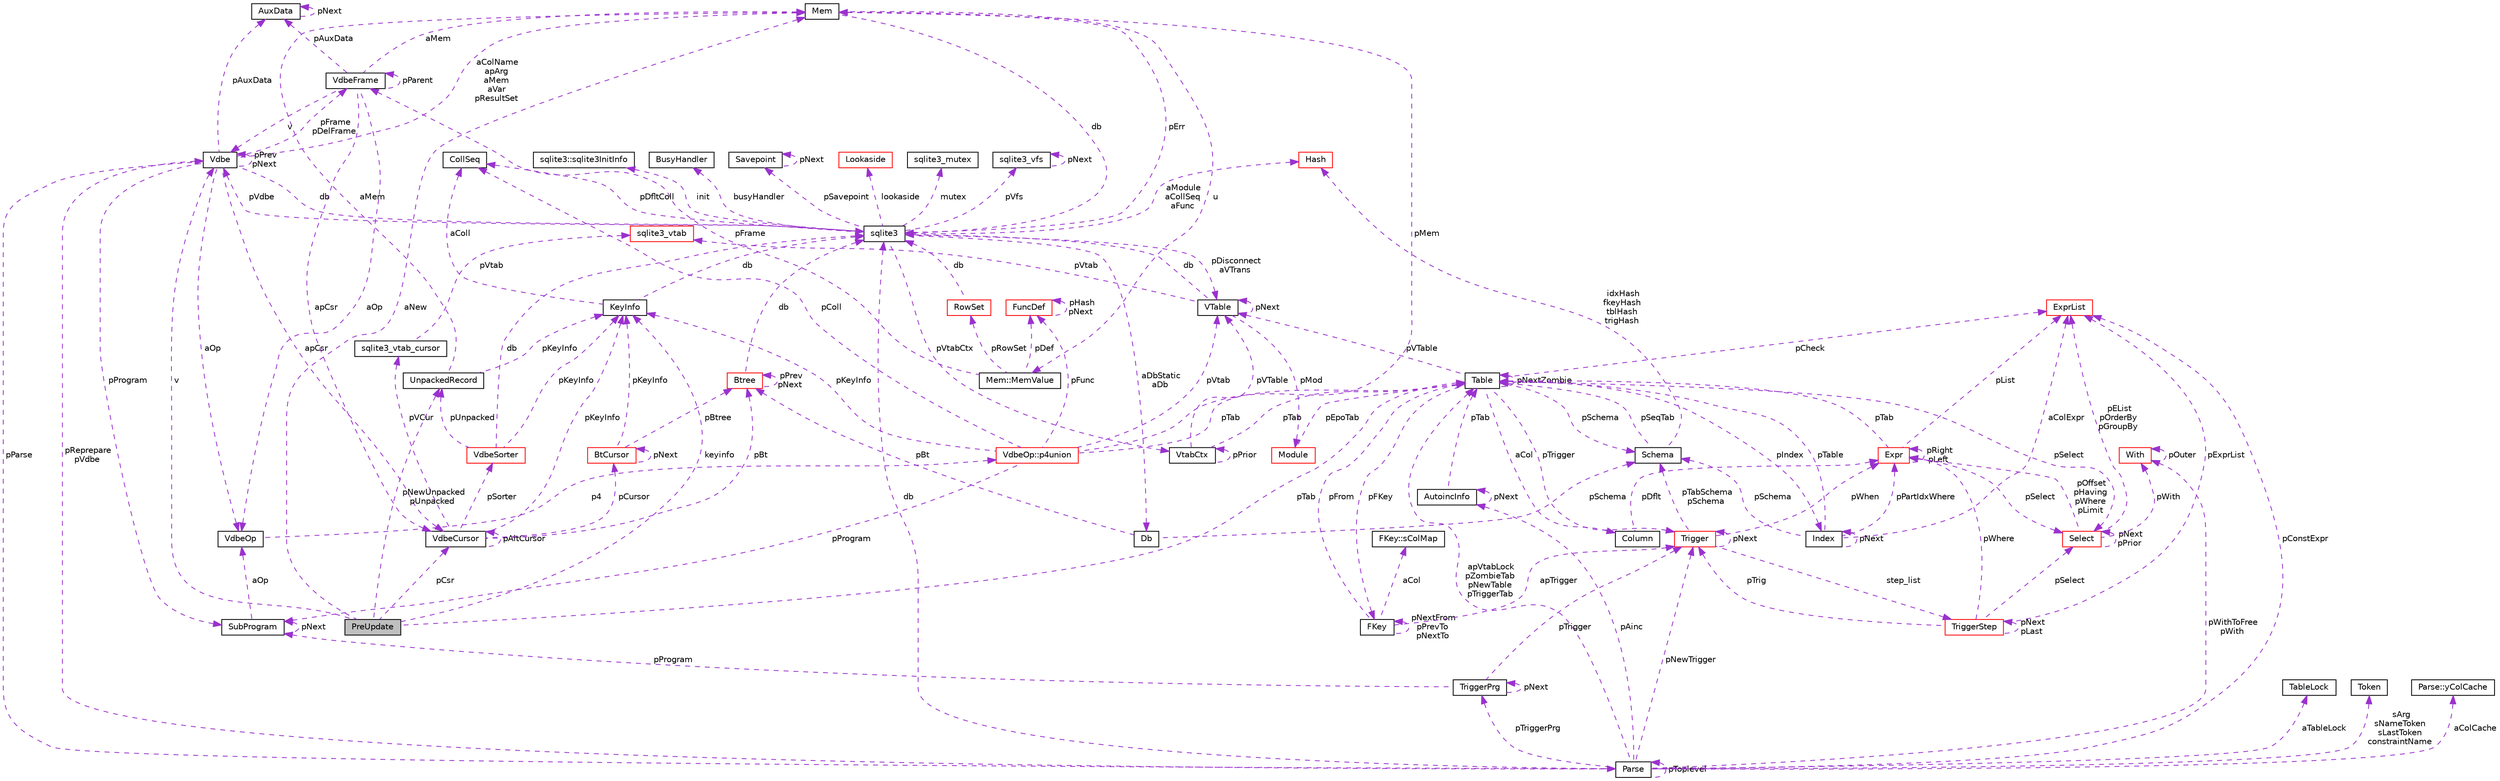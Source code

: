 digraph "PreUpdate"
{
  edge [fontname="Helvetica",fontsize="10",labelfontname="Helvetica",labelfontsize="10"];
  node [fontname="Helvetica",fontsize="10",shape=record];
  Node1 [label="PreUpdate",height=0.2,width=0.4,color="black", fillcolor="grey75", style="filled", fontcolor="black"];
  Node2 -> Node1 [dir="back",color="darkorchid3",fontsize="10",style="dashed",label=" aNew" ,fontname="Helvetica"];
  Node2 [label="Mem",height=0.2,width=0.4,color="black", fillcolor="white", style="filled",URL="$structMem.html"];
  Node3 -> Node2 [dir="back",color="darkorchid3",fontsize="10",style="dashed",label=" u" ,fontname="Helvetica"];
  Node3 [label="Mem::MemValue",height=0.2,width=0.4,color="black", fillcolor="white", style="filled",URL="$unionMem_1_1MemValue.html"];
  Node4 -> Node3 [dir="back",color="darkorchid3",fontsize="10",style="dashed",label=" pFrame" ,fontname="Helvetica"];
  Node4 [label="VdbeFrame",height=0.2,width=0.4,color="black", fillcolor="white", style="filled",URL="$structVdbeFrame.html"];
  Node2 -> Node4 [dir="back",color="darkorchid3",fontsize="10",style="dashed",label=" aMem" ,fontname="Helvetica"];
  Node5 -> Node4 [dir="back",color="darkorchid3",fontsize="10",style="dashed",label=" v" ,fontname="Helvetica"];
  Node5 [label="Vdbe",height=0.2,width=0.4,color="black", fillcolor="white", style="filled",URL="$structVdbe.html"];
  Node2 -> Node5 [dir="back",color="darkorchid3",fontsize="10",style="dashed",label=" aColName\napArg\naMem\naVar\npResultSet" ,fontname="Helvetica"];
  Node5 -> Node5 [dir="back",color="darkorchid3",fontsize="10",style="dashed",label=" pPrev\npNext" ,fontname="Helvetica"];
  Node6 -> Node5 [dir="back",color="darkorchid3",fontsize="10",style="dashed",label=" db" ,fontname="Helvetica"];
  Node6 [label="sqlite3",height=0.2,width=0.4,color="black", fillcolor="white", style="filled",URL="$structsqlite3.html"];
  Node2 -> Node6 [dir="back",color="darkorchid3",fontsize="10",style="dashed",label=" pErr" ,fontname="Helvetica"];
  Node5 -> Node6 [dir="back",color="darkorchid3",fontsize="10",style="dashed",label=" pVdbe" ,fontname="Helvetica"];
  Node7 -> Node6 [dir="back",color="darkorchid3",fontsize="10",style="dashed",label=" pSavepoint" ,fontname="Helvetica"];
  Node7 [label="Savepoint",height=0.2,width=0.4,color="black", fillcolor="white", style="filled",URL="$structSavepoint.html"];
  Node7 -> Node7 [dir="back",color="darkorchid3",fontsize="10",style="dashed",label=" pNext" ,fontname="Helvetica"];
  Node8 -> Node6 [dir="back",color="darkorchid3",fontsize="10",style="dashed",label=" lookaside" ,fontname="Helvetica"];
  Node8 [label="Lookaside",height=0.2,width=0.4,color="red", fillcolor="white", style="filled",URL="$structLookaside.html"];
  Node9 -> Node6 [dir="back",color="darkorchid3",fontsize="10",style="dashed",label=" mutex" ,fontname="Helvetica"];
  Node9 [label="sqlite3_mutex",height=0.2,width=0.4,color="black", fillcolor="white", style="filled",URL="$structsqlite3__mutex.html"];
  Node10 -> Node6 [dir="back",color="darkorchid3",fontsize="10",style="dashed",label=" pVfs" ,fontname="Helvetica"];
  Node10 [label="sqlite3_vfs",height=0.2,width=0.4,color="black", fillcolor="white", style="filled",URL="$structsqlite3__vfs.html"];
  Node10 -> Node10 [dir="back",color="darkorchid3",fontsize="10",style="dashed",label=" pNext" ,fontname="Helvetica"];
  Node11 -> Node6 [dir="back",color="darkorchid3",fontsize="10",style="dashed",label=" init" ,fontname="Helvetica"];
  Node11 [label="sqlite3::sqlite3InitInfo",height=0.2,width=0.4,color="black", fillcolor="white", style="filled",URL="$structsqlite3_1_1sqlite3InitInfo.html"];
  Node12 -> Node6 [dir="back",color="darkorchid3",fontsize="10",style="dashed",label=" busyHandler" ,fontname="Helvetica"];
  Node12 [label="BusyHandler",height=0.2,width=0.4,color="black", fillcolor="white", style="filled",URL="$structBusyHandler.html"];
  Node13 -> Node6 [dir="back",color="darkorchid3",fontsize="10",style="dashed",label=" pVtabCtx" ,fontname="Helvetica"];
  Node13 [label="VtabCtx",height=0.2,width=0.4,color="black", fillcolor="white", style="filled",URL="$structVtabCtx.html"];
  Node13 -> Node13 [dir="back",color="darkorchid3",fontsize="10",style="dashed",label=" pPrior" ,fontname="Helvetica"];
  Node14 -> Node13 [dir="back",color="darkorchid3",fontsize="10",style="dashed",label=" pVTable" ,fontname="Helvetica"];
  Node14 [label="VTable",height=0.2,width=0.4,color="black", fillcolor="white", style="filled",URL="$structVTable.html"];
  Node6 -> Node14 [dir="back",color="darkorchid3",fontsize="10",style="dashed",label=" db" ,fontname="Helvetica"];
  Node14 -> Node14 [dir="back",color="darkorchid3",fontsize="10",style="dashed",label=" pNext" ,fontname="Helvetica"];
  Node15 -> Node14 [dir="back",color="darkorchid3",fontsize="10",style="dashed",label=" pMod" ,fontname="Helvetica"];
  Node15 [label="Module",height=0.2,width=0.4,color="red", fillcolor="white", style="filled",URL="$structModule.html"];
  Node16 -> Node15 [dir="back",color="darkorchid3",fontsize="10",style="dashed",label=" pEpoTab" ,fontname="Helvetica"];
  Node16 [label="Table",height=0.2,width=0.4,color="black", fillcolor="white", style="filled",URL="$structTable.html"];
  Node17 -> Node16 [dir="back",color="darkorchid3",fontsize="10",style="dashed",label=" pSchema" ,fontname="Helvetica"];
  Node17 [label="Schema",height=0.2,width=0.4,color="black", fillcolor="white", style="filled",URL="$structSchema.html"];
  Node16 -> Node17 [dir="back",color="darkorchid3",fontsize="10",style="dashed",label=" pSeqTab" ,fontname="Helvetica"];
  Node18 -> Node17 [dir="back",color="darkorchid3",fontsize="10",style="dashed",label=" idxHash\nfkeyHash\ntblHash\ntrigHash" ,fontname="Helvetica"];
  Node18 [label="Hash",height=0.2,width=0.4,color="red", fillcolor="white", style="filled",URL="$structHash.html"];
  Node19 -> Node16 [dir="back",color="darkorchid3",fontsize="10",style="dashed",label=" aCol" ,fontname="Helvetica"];
  Node19 [label="Column",height=0.2,width=0.4,color="black", fillcolor="white", style="filled",URL="$structColumn.html"];
  Node20 -> Node19 [dir="back",color="darkorchid3",fontsize="10",style="dashed",label=" pDflt" ,fontname="Helvetica"];
  Node20 [label="Expr",height=0.2,width=0.4,color="red", fillcolor="white", style="filled",URL="$structExpr.html"];
  Node20 -> Node20 [dir="back",color="darkorchid3",fontsize="10",style="dashed",label=" pRight\npLeft" ,fontname="Helvetica"];
  Node16 -> Node20 [dir="back",color="darkorchid3",fontsize="10",style="dashed",label=" pTab" ,fontname="Helvetica"];
  Node21 -> Node20 [dir="back",color="darkorchid3",fontsize="10",style="dashed",label=" pSelect" ,fontname="Helvetica"];
  Node21 [label="Select",height=0.2,width=0.4,color="red", fillcolor="white", style="filled",URL="$structSelect.html"];
  Node20 -> Node21 [dir="back",color="darkorchid3",fontsize="10",style="dashed",label=" pOffset\npHaving\npWhere\npLimit" ,fontname="Helvetica"];
  Node22 -> Node21 [dir="back",color="darkorchid3",fontsize="10",style="dashed",label=" pWith" ,fontname="Helvetica"];
  Node22 [label="With",height=0.2,width=0.4,color="red", fillcolor="white", style="filled",URL="$structWith.html"];
  Node22 -> Node22 [dir="back",color="darkorchid3",fontsize="10",style="dashed",label=" pOuter" ,fontname="Helvetica"];
  Node21 -> Node21 [dir="back",color="darkorchid3",fontsize="10",style="dashed",label=" pNext\npPrior" ,fontname="Helvetica"];
  Node23 -> Node21 [dir="back",color="darkorchid3",fontsize="10",style="dashed",label=" pEList\npOrderBy\npGroupBy" ,fontname="Helvetica"];
  Node23 [label="ExprList",height=0.2,width=0.4,color="red", fillcolor="white", style="filled",URL="$structExprList.html"];
  Node23 -> Node20 [dir="back",color="darkorchid3",fontsize="10",style="dashed",label=" pList" ,fontname="Helvetica"];
  Node24 -> Node16 [dir="back",color="darkorchid3",fontsize="10",style="dashed",label=" pFKey" ,fontname="Helvetica"];
  Node24 [label="FKey",height=0.2,width=0.4,color="black", fillcolor="white", style="filled",URL="$structFKey.html"];
  Node25 -> Node24 [dir="back",color="darkorchid3",fontsize="10",style="dashed",label=" aCol" ,fontname="Helvetica"];
  Node25 [label="FKey::sColMap",height=0.2,width=0.4,color="black", fillcolor="white", style="filled",URL="$structFKey_1_1sColMap.html"];
  Node24 -> Node24 [dir="back",color="darkorchid3",fontsize="10",style="dashed",label=" pNextFrom\npPrevTo\npNextTo" ,fontname="Helvetica"];
  Node16 -> Node24 [dir="back",color="darkorchid3",fontsize="10",style="dashed",label=" pFrom" ,fontname="Helvetica"];
  Node26 -> Node24 [dir="back",color="darkorchid3",fontsize="10",style="dashed",label=" apTrigger" ,fontname="Helvetica"];
  Node26 [label="Trigger",height=0.2,width=0.4,color="red", fillcolor="white", style="filled",URL="$structTrigger.html"];
  Node27 -> Node26 [dir="back",color="darkorchid3",fontsize="10",style="dashed",label=" step_list" ,fontname="Helvetica"];
  Node27 [label="TriggerStep",height=0.2,width=0.4,color="red", fillcolor="white", style="filled",URL="$structTriggerStep.html"];
  Node27 -> Node27 [dir="back",color="darkorchid3",fontsize="10",style="dashed",label=" pNext\npLast" ,fontname="Helvetica"];
  Node20 -> Node27 [dir="back",color="darkorchid3",fontsize="10",style="dashed",label=" pWhere" ,fontname="Helvetica"];
  Node21 -> Node27 [dir="back",color="darkorchid3",fontsize="10",style="dashed",label=" pSelect" ,fontname="Helvetica"];
  Node26 -> Node27 [dir="back",color="darkorchid3",fontsize="10",style="dashed",label=" pTrig" ,fontname="Helvetica"];
  Node23 -> Node27 [dir="back",color="darkorchid3",fontsize="10",style="dashed",label=" pExprList" ,fontname="Helvetica"];
  Node17 -> Node26 [dir="back",color="darkorchid3",fontsize="10",style="dashed",label=" pTabSchema\npSchema" ,fontname="Helvetica"];
  Node20 -> Node26 [dir="back",color="darkorchid3",fontsize="10",style="dashed",label=" pWhen" ,fontname="Helvetica"];
  Node26 -> Node26 [dir="back",color="darkorchid3",fontsize="10",style="dashed",label=" pNext" ,fontname="Helvetica"];
  Node14 -> Node16 [dir="back",color="darkorchid3",fontsize="10",style="dashed",label=" pVTable" ,fontname="Helvetica"];
  Node16 -> Node16 [dir="back",color="darkorchid3",fontsize="10",style="dashed",label=" pNextZombie" ,fontname="Helvetica"];
  Node26 -> Node16 [dir="back",color="darkorchid3",fontsize="10",style="dashed",label=" pTrigger" ,fontname="Helvetica"];
  Node21 -> Node16 [dir="back",color="darkorchid3",fontsize="10",style="dashed",label=" pSelect" ,fontname="Helvetica"];
  Node23 -> Node16 [dir="back",color="darkorchid3",fontsize="10",style="dashed",label=" pCheck" ,fontname="Helvetica"];
  Node28 -> Node16 [dir="back",color="darkorchid3",fontsize="10",style="dashed",label=" pIndex" ,fontname="Helvetica"];
  Node28 [label="Index",height=0.2,width=0.4,color="black", fillcolor="white", style="filled",URL="$structIndex.html"];
  Node17 -> Node28 [dir="back",color="darkorchid3",fontsize="10",style="dashed",label=" pSchema" ,fontname="Helvetica"];
  Node20 -> Node28 [dir="back",color="darkorchid3",fontsize="10",style="dashed",label=" pPartIdxWhere" ,fontname="Helvetica"];
  Node16 -> Node28 [dir="back",color="darkorchid3",fontsize="10",style="dashed",label=" pTable" ,fontname="Helvetica"];
  Node23 -> Node28 [dir="back",color="darkorchid3",fontsize="10",style="dashed",label=" aColExpr" ,fontname="Helvetica"];
  Node28 -> Node28 [dir="back",color="darkorchid3",fontsize="10",style="dashed",label=" pNext" ,fontname="Helvetica"];
  Node29 -> Node14 [dir="back",color="darkorchid3",fontsize="10",style="dashed",label=" pVtab" ,fontname="Helvetica"];
  Node29 [label="sqlite3_vtab",height=0.2,width=0.4,color="red", fillcolor="white", style="filled",URL="$structsqlite3__vtab.html"];
  Node16 -> Node13 [dir="back",color="darkorchid3",fontsize="10",style="dashed",label=" pTab" ,fontname="Helvetica"];
  Node30 -> Node6 [dir="back",color="darkorchid3",fontsize="10",style="dashed",label=" pDfltColl" ,fontname="Helvetica"];
  Node30 [label="CollSeq",height=0.2,width=0.4,color="black", fillcolor="white", style="filled",URL="$structCollSeq.html"];
  Node14 -> Node6 [dir="back",color="darkorchid3",fontsize="10",style="dashed",label=" pDisconnect\naVTrans" ,fontname="Helvetica"];
  Node31 -> Node6 [dir="back",color="darkorchid3",fontsize="10",style="dashed",label=" aDbStatic\naDb" ,fontname="Helvetica"];
  Node31 [label="Db",height=0.2,width=0.4,color="black", fillcolor="white", style="filled",URL="$structDb.html"];
  Node17 -> Node31 [dir="back",color="darkorchid3",fontsize="10",style="dashed",label=" pSchema" ,fontname="Helvetica"];
  Node32 -> Node31 [dir="back",color="darkorchid3",fontsize="10",style="dashed",label=" pBt" ,fontname="Helvetica"];
  Node32 [label="Btree",height=0.2,width=0.4,color="red", fillcolor="white", style="filled",URL="$structBtree.html"];
  Node6 -> Node32 [dir="back",color="darkorchid3",fontsize="10",style="dashed",label=" db" ,fontname="Helvetica"];
  Node32 -> Node32 [dir="back",color="darkorchid3",fontsize="10",style="dashed",label=" pPrev\npNext" ,fontname="Helvetica"];
  Node18 -> Node6 [dir="back",color="darkorchid3",fontsize="10",style="dashed",label=" aModule\naCollSeq\naFunc" ,fontname="Helvetica"];
  Node4 -> Node5 [dir="back",color="darkorchid3",fontsize="10",style="dashed",label=" pFrame\npDelFrame" ,fontname="Helvetica"];
  Node33 -> Node5 [dir="back",color="darkorchid3",fontsize="10",style="dashed",label=" pAuxData" ,fontname="Helvetica"];
  Node33 [label="AuxData",height=0.2,width=0.4,color="black", fillcolor="white", style="filled",URL="$structAuxData.html"];
  Node33 -> Node33 [dir="back",color="darkorchid3",fontsize="10",style="dashed",label=" pNext" ,fontname="Helvetica"];
  Node34 -> Node5 [dir="back",color="darkorchid3",fontsize="10",style="dashed",label=" pProgram" ,fontname="Helvetica"];
  Node34 [label="SubProgram",height=0.2,width=0.4,color="black", fillcolor="white", style="filled",URL="$structSubProgram.html"];
  Node34 -> Node34 [dir="back",color="darkorchid3",fontsize="10",style="dashed",label=" pNext" ,fontname="Helvetica"];
  Node35 -> Node34 [dir="back",color="darkorchid3",fontsize="10",style="dashed",label=" aOp" ,fontname="Helvetica"];
  Node35 [label="VdbeOp",height=0.2,width=0.4,color="black", fillcolor="white", style="filled",URL="$structVdbeOp.html"];
  Node36 -> Node35 [dir="back",color="darkorchid3",fontsize="10",style="dashed",label=" p4" ,fontname="Helvetica"];
  Node36 [label="VdbeOp::p4union",height=0.2,width=0.4,color="red", fillcolor="white", style="filled",URL="$unionVdbeOp_1_1p4union.html"];
  Node2 -> Node36 [dir="back",color="darkorchid3",fontsize="10",style="dashed",label=" pMem" ,fontname="Helvetica"];
  Node30 -> Node36 [dir="back",color="darkorchid3",fontsize="10",style="dashed",label=" pColl" ,fontname="Helvetica"];
  Node14 -> Node36 [dir="back",color="darkorchid3",fontsize="10",style="dashed",label=" pVtab" ,fontname="Helvetica"];
  Node16 -> Node36 [dir="back",color="darkorchid3",fontsize="10",style="dashed",label=" pTab" ,fontname="Helvetica"];
  Node34 -> Node36 [dir="back",color="darkorchid3",fontsize="10",style="dashed",label=" pProgram" ,fontname="Helvetica"];
  Node37 -> Node36 [dir="back",color="darkorchid3",fontsize="10",style="dashed",label=" pKeyInfo" ,fontname="Helvetica"];
  Node37 [label="KeyInfo",height=0.2,width=0.4,color="black", fillcolor="white", style="filled",URL="$structKeyInfo.html"];
  Node6 -> Node37 [dir="back",color="darkorchid3",fontsize="10",style="dashed",label=" db" ,fontname="Helvetica"];
  Node30 -> Node37 [dir="back",color="darkorchid3",fontsize="10",style="dashed",label=" aColl" ,fontname="Helvetica"];
  Node38 -> Node36 [dir="back",color="darkorchid3",fontsize="10",style="dashed",label=" pFunc" ,fontname="Helvetica"];
  Node38 [label="FuncDef",height=0.2,width=0.4,color="red", fillcolor="white", style="filled",URL="$structFuncDef.html"];
  Node38 -> Node38 [dir="back",color="darkorchid3",fontsize="10",style="dashed",label=" pHash\npNext" ,fontname="Helvetica"];
  Node39 -> Node5 [dir="back",color="darkorchid3",fontsize="10",style="dashed",label=" apCsr" ,fontname="Helvetica"];
  Node39 [label="VdbeCursor",height=0.2,width=0.4,color="black", fillcolor="white", style="filled",URL="$structVdbeCursor.html"];
  Node40 -> Node39 [dir="back",color="darkorchid3",fontsize="10",style="dashed",label=" pCursor" ,fontname="Helvetica"];
  Node40 [label="BtCursor",height=0.2,width=0.4,color="red", fillcolor="white", style="filled",URL="$structBtCursor.html"];
  Node40 -> Node40 [dir="back",color="darkorchid3",fontsize="10",style="dashed",label=" pNext" ,fontname="Helvetica"];
  Node37 -> Node40 [dir="back",color="darkorchid3",fontsize="10",style="dashed",label=" pKeyInfo" ,fontname="Helvetica"];
  Node32 -> Node40 [dir="back",color="darkorchid3",fontsize="10",style="dashed",label=" pBtree" ,fontname="Helvetica"];
  Node41 -> Node39 [dir="back",color="darkorchid3",fontsize="10",style="dashed",label=" pVCur" ,fontname="Helvetica"];
  Node41 [label="sqlite3_vtab_cursor",height=0.2,width=0.4,color="black", fillcolor="white", style="filled",URL="$structsqlite3__vtab__cursor.html"];
  Node29 -> Node41 [dir="back",color="darkorchid3",fontsize="10",style="dashed",label=" pVtab" ,fontname="Helvetica"];
  Node39 -> Node39 [dir="back",color="darkorchid3",fontsize="10",style="dashed",label=" pAltCursor" ,fontname="Helvetica"];
  Node37 -> Node39 [dir="back",color="darkorchid3",fontsize="10",style="dashed",label=" pKeyInfo" ,fontname="Helvetica"];
  Node32 -> Node39 [dir="back",color="darkorchid3",fontsize="10",style="dashed",label=" pBt" ,fontname="Helvetica"];
  Node42 -> Node39 [dir="back",color="darkorchid3",fontsize="10",style="dashed",label=" pSorter" ,fontname="Helvetica"];
  Node42 [label="VdbeSorter",height=0.2,width=0.4,color="red", fillcolor="white", style="filled",URL="$structVdbeSorter.html"];
  Node6 -> Node42 [dir="back",color="darkorchid3",fontsize="10",style="dashed",label=" db" ,fontname="Helvetica"];
  Node37 -> Node42 [dir="back",color="darkorchid3",fontsize="10",style="dashed",label=" pKeyInfo" ,fontname="Helvetica"];
  Node43 -> Node42 [dir="back",color="darkorchid3",fontsize="10",style="dashed",label=" pUnpacked" ,fontname="Helvetica"];
  Node43 [label="UnpackedRecord",height=0.2,width=0.4,color="black", fillcolor="white", style="filled",URL="$structUnpackedRecord.html"];
  Node2 -> Node43 [dir="back",color="darkorchid3",fontsize="10",style="dashed",label=" aMem" ,fontname="Helvetica"];
  Node37 -> Node43 [dir="back",color="darkorchid3",fontsize="10",style="dashed",label=" pKeyInfo" ,fontname="Helvetica"];
  Node44 -> Node5 [dir="back",color="darkorchid3",fontsize="10",style="dashed",label=" pParse" ,fontname="Helvetica"];
  Node44 [label="Parse",height=0.2,width=0.4,color="black", fillcolor="white", style="filled",URL="$structParse.html"];
  Node5 -> Node44 [dir="back",color="darkorchid3",fontsize="10",style="dashed",label=" pReprepare\npVdbe" ,fontname="Helvetica"];
  Node6 -> Node44 [dir="back",color="darkorchid3",fontsize="10",style="dashed",label=" db" ,fontname="Helvetica"];
  Node45 -> Node44 [dir="back",color="darkorchid3",fontsize="10",style="dashed",label=" aTableLock" ,fontname="Helvetica"];
  Node45 [label="TableLock",height=0.2,width=0.4,color="black", fillcolor="white", style="filled",URL="$structTableLock.html"];
  Node46 -> Node44 [dir="back",color="darkorchid3",fontsize="10",style="dashed",label=" sArg\nsNameToken\nsLastToken\nconstraintName" ,fontname="Helvetica"];
  Node46 [label="Token",height=0.2,width=0.4,color="black", fillcolor="white", style="filled",URL="$structToken.html"];
  Node22 -> Node44 [dir="back",color="darkorchid3",fontsize="10",style="dashed",label=" pWithToFree\npWith" ,fontname="Helvetica"];
  Node47 -> Node44 [dir="back",color="darkorchid3",fontsize="10",style="dashed",label=" aColCache" ,fontname="Helvetica"];
  Node47 [label="Parse::yColCache",height=0.2,width=0.4,color="black", fillcolor="white", style="filled",URL="$structParse_1_1yColCache.html"];
  Node16 -> Node44 [dir="back",color="darkorchid3",fontsize="10",style="dashed",label=" apVtabLock\npZombieTab\npNewTable\npTriggerTab" ,fontname="Helvetica"];
  Node26 -> Node44 [dir="back",color="darkorchid3",fontsize="10",style="dashed",label=" pNewTrigger" ,fontname="Helvetica"];
  Node48 -> Node44 [dir="back",color="darkorchid3",fontsize="10",style="dashed",label=" pTriggerPrg" ,fontname="Helvetica"];
  Node48 [label="TriggerPrg",height=0.2,width=0.4,color="black", fillcolor="white", style="filled",URL="$structTriggerPrg.html"];
  Node34 -> Node48 [dir="back",color="darkorchid3",fontsize="10",style="dashed",label=" pProgram" ,fontname="Helvetica"];
  Node26 -> Node48 [dir="back",color="darkorchid3",fontsize="10",style="dashed",label=" pTrigger" ,fontname="Helvetica"];
  Node48 -> Node48 [dir="back",color="darkorchid3",fontsize="10",style="dashed",label=" pNext" ,fontname="Helvetica"];
  Node49 -> Node44 [dir="back",color="darkorchid3",fontsize="10",style="dashed",label=" pAinc" ,fontname="Helvetica"];
  Node49 [label="AutoincInfo",height=0.2,width=0.4,color="black", fillcolor="white", style="filled",URL="$structAutoincInfo.html"];
  Node16 -> Node49 [dir="back",color="darkorchid3",fontsize="10",style="dashed",label=" pTab" ,fontname="Helvetica"];
  Node49 -> Node49 [dir="back",color="darkorchid3",fontsize="10",style="dashed",label=" pNext" ,fontname="Helvetica"];
  Node23 -> Node44 [dir="back",color="darkorchid3",fontsize="10",style="dashed",label=" pConstExpr" ,fontname="Helvetica"];
  Node44 -> Node44 [dir="back",color="darkorchid3",fontsize="10",style="dashed",label=" pToplevel" ,fontname="Helvetica"];
  Node35 -> Node5 [dir="back",color="darkorchid3",fontsize="10",style="dashed",label=" aOp" ,fontname="Helvetica"];
  Node4 -> Node4 [dir="back",color="darkorchid3",fontsize="10",style="dashed",label=" pParent" ,fontname="Helvetica"];
  Node33 -> Node4 [dir="back",color="darkorchid3",fontsize="10",style="dashed",label=" pAuxData" ,fontname="Helvetica"];
  Node39 -> Node4 [dir="back",color="darkorchid3",fontsize="10",style="dashed",label=" apCsr" ,fontname="Helvetica"];
  Node35 -> Node4 [dir="back",color="darkorchid3",fontsize="10",style="dashed",label=" aOp" ,fontname="Helvetica"];
  Node50 -> Node3 [dir="back",color="darkorchid3",fontsize="10",style="dashed",label=" pRowSet" ,fontname="Helvetica"];
  Node50 [label="RowSet",height=0.2,width=0.4,color="red", fillcolor="white", style="filled",URL="$structRowSet.html"];
  Node6 -> Node50 [dir="back",color="darkorchid3",fontsize="10",style="dashed",label=" db" ,fontname="Helvetica"];
  Node38 -> Node3 [dir="back",color="darkorchid3",fontsize="10",style="dashed",label=" pDef" ,fontname="Helvetica"];
  Node6 -> Node2 [dir="back",color="darkorchid3",fontsize="10",style="dashed",label=" db" ,fontname="Helvetica"];
  Node5 -> Node1 [dir="back",color="darkorchid3",fontsize="10",style="dashed",label=" v" ,fontname="Helvetica"];
  Node16 -> Node1 [dir="back",color="darkorchid3",fontsize="10",style="dashed",label=" pTab" ,fontname="Helvetica"];
  Node39 -> Node1 [dir="back",color="darkorchid3",fontsize="10",style="dashed",label=" pCsr" ,fontname="Helvetica"];
  Node37 -> Node1 [dir="back",color="darkorchid3",fontsize="10",style="dashed",label=" keyinfo" ,fontname="Helvetica"];
  Node43 -> Node1 [dir="back",color="darkorchid3",fontsize="10",style="dashed",label=" pNewUnpacked\npUnpacked" ,fontname="Helvetica"];
}
